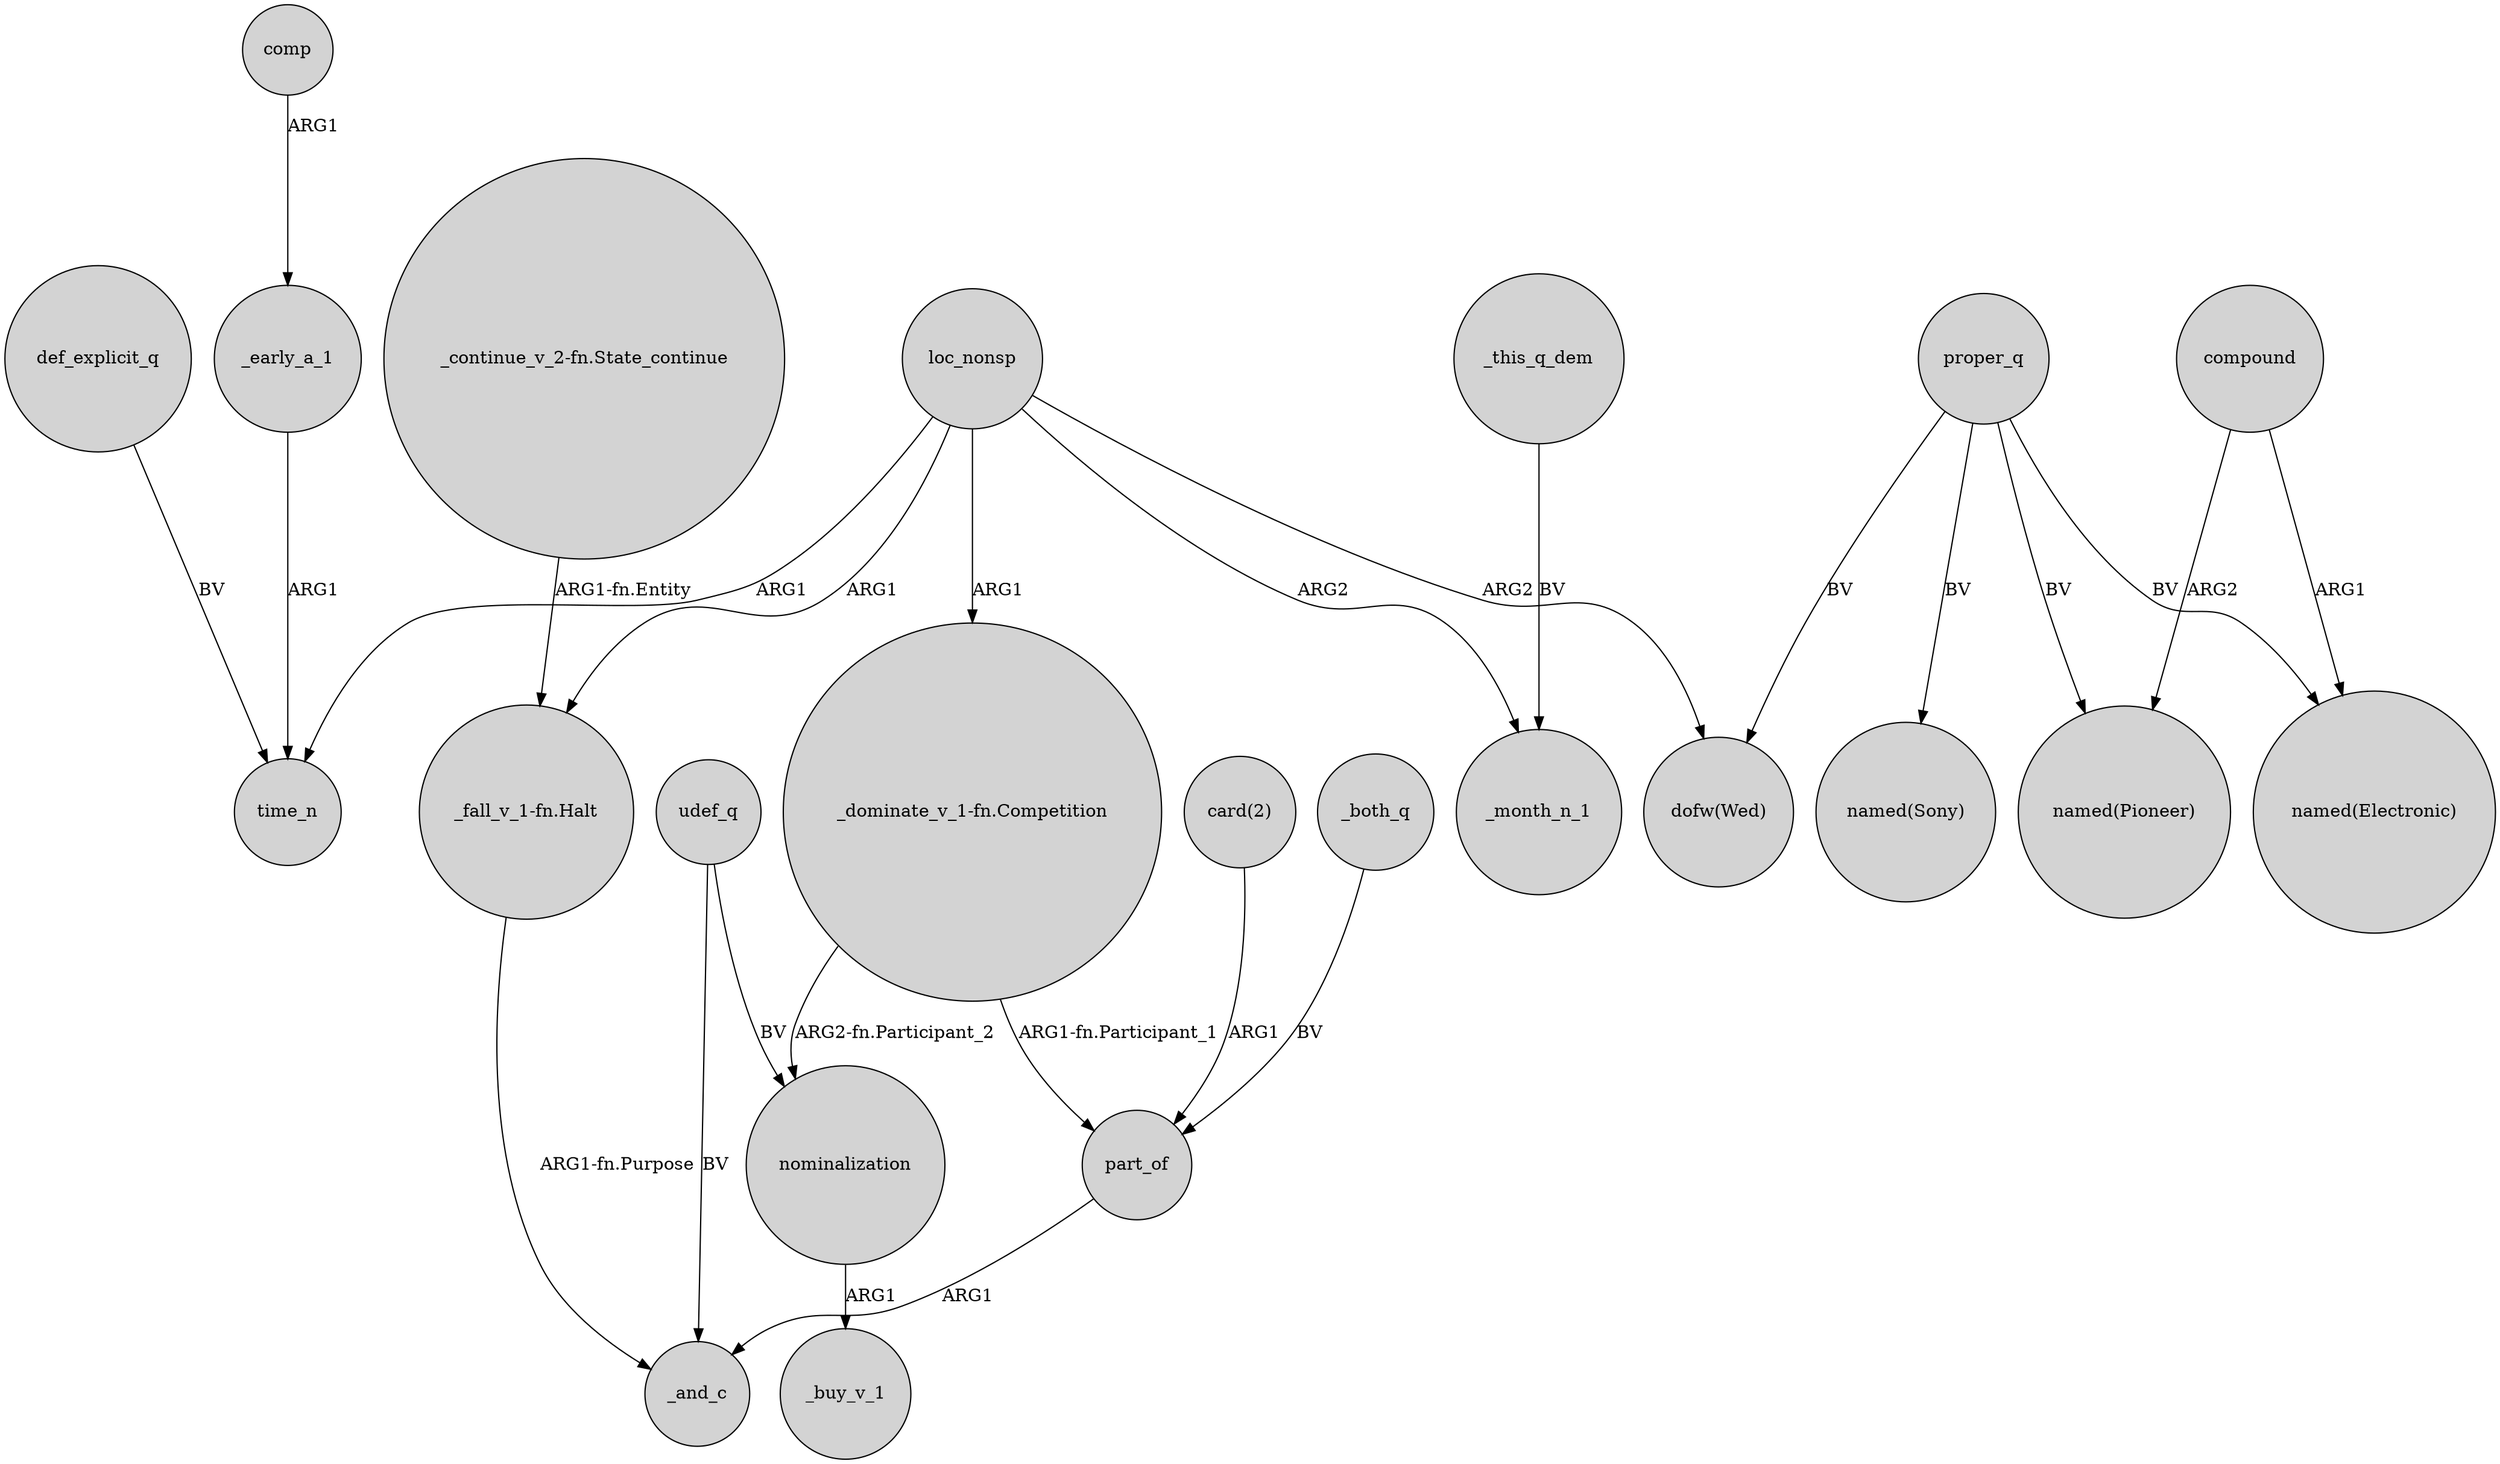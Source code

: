 digraph {
	node [shape=circle style=filled]
	_early_a_1 -> time_n [label=ARG1]
	nominalization -> _buy_v_1 [label=ARG1]
	"_fall_v_1-fn.Halt" -> _and_c [label="ARG1-fn.Purpose"]
	loc_nonsp -> "dofw(Wed)" [label=ARG2]
	"_dominate_v_1-fn.Competition" -> nominalization [label="ARG2-fn.Participant_2"]
	udef_q -> nominalization [label=BV]
	comp -> _early_a_1 [label=ARG1]
	"_dominate_v_1-fn.Competition" -> part_of [label="ARG1-fn.Participant_1"]
	"_continue_v_2-fn.State_continue" -> "_fall_v_1-fn.Halt" [label="ARG1-fn.Entity"]
	udef_q -> _and_c [label=BV]
	proper_q -> "named(Pioneer)" [label=BV]
	"card(2)" -> part_of [label=ARG1]
	proper_q -> "named(Sony)" [label=BV]
	loc_nonsp -> _month_n_1 [label=ARG2]
	loc_nonsp -> "_fall_v_1-fn.Halt" [label=ARG1]
	compound -> "named(Pioneer)" [label=ARG2]
	_both_q -> part_of [label=BV]
	part_of -> _and_c [label=ARG1]
	proper_q -> "dofw(Wed)" [label=BV]
	loc_nonsp -> time_n [label=ARG1]
	proper_q -> "named(Electronic)" [label=BV]
	_this_q_dem -> _month_n_1 [label=BV]
	compound -> "named(Electronic)" [label=ARG1]
	def_explicit_q -> time_n [label=BV]
	loc_nonsp -> "_dominate_v_1-fn.Competition" [label=ARG1]
}
